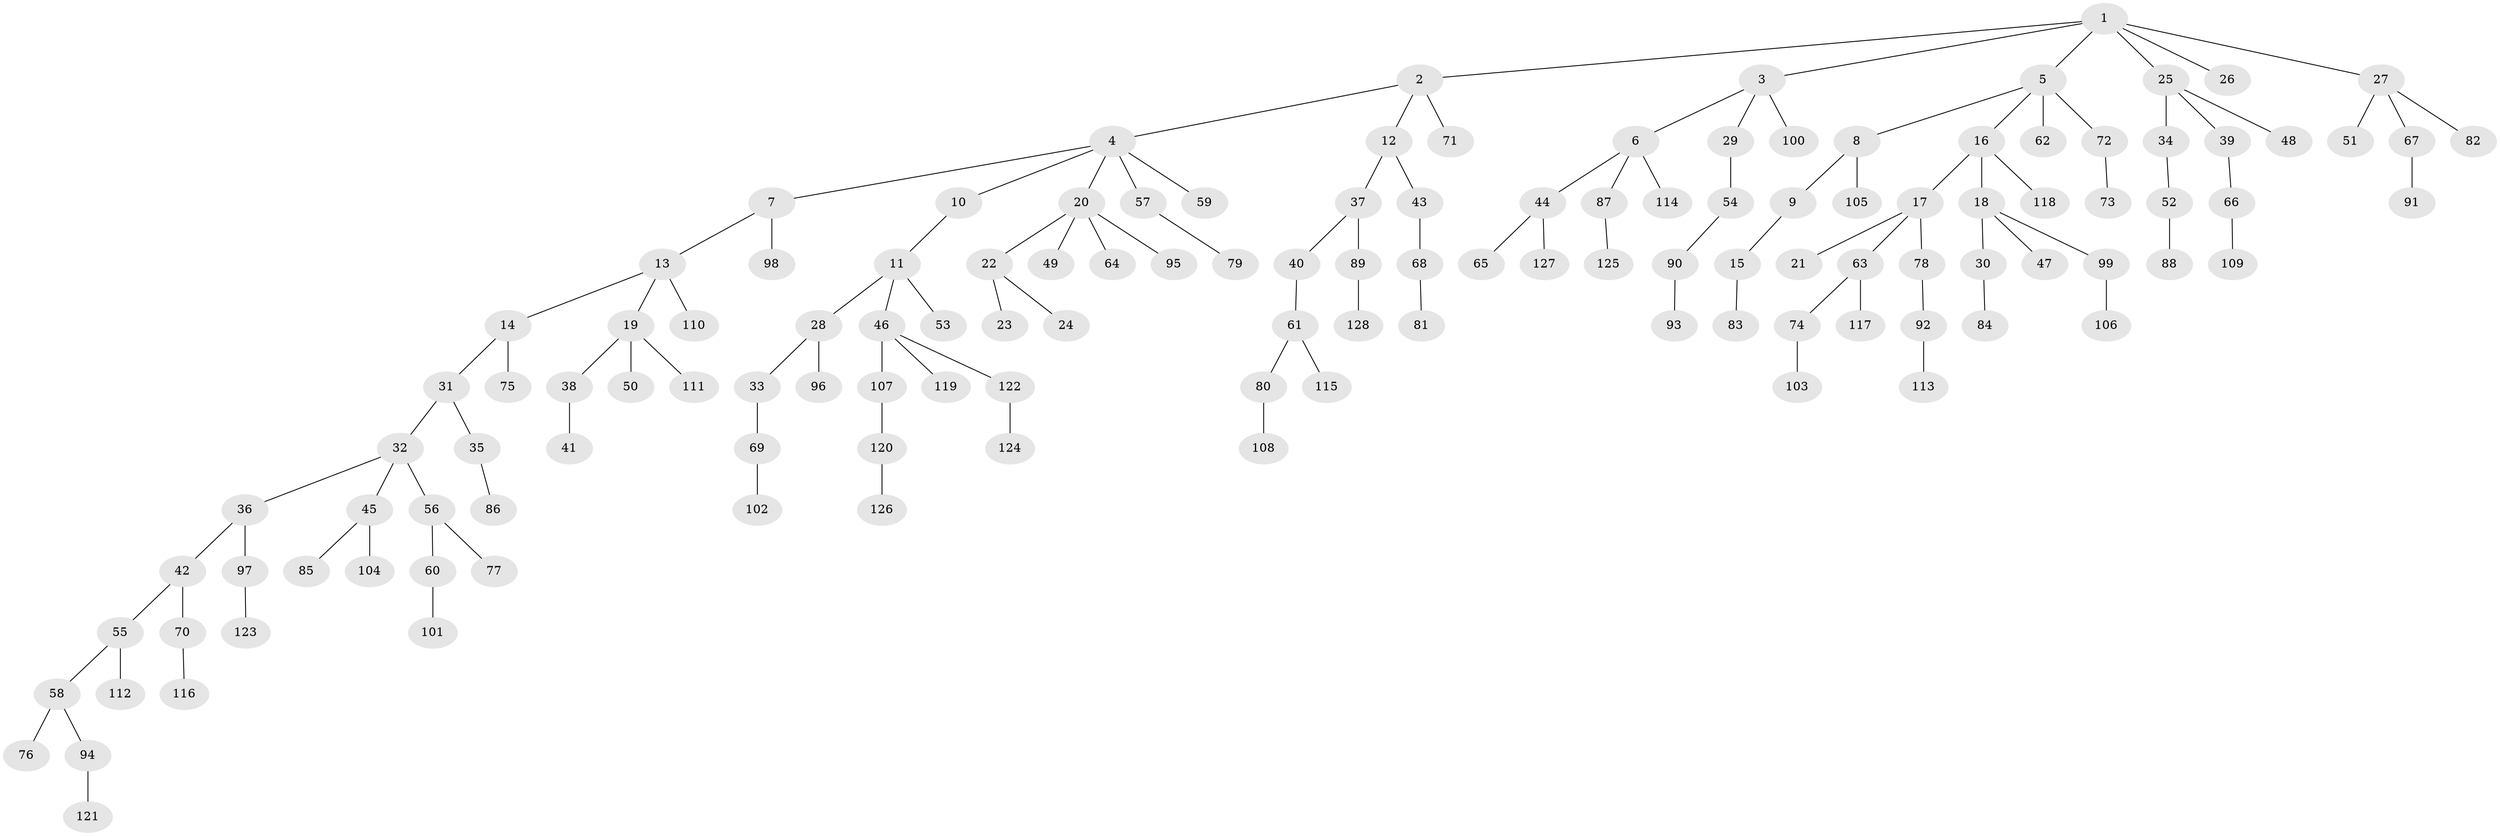 // coarse degree distribution, {8: 0.011764705882352941, 3: 0.10588235294117647, 6: 0.03529411764705882, 4: 0.047058823529411764, 2: 0.2235294117647059, 5: 0.03529411764705882, 1: 0.5411764705882353}
// Generated by graph-tools (version 1.1) at 2025/52/02/27/25 19:52:10]
// undirected, 128 vertices, 127 edges
graph export_dot {
graph [start="1"]
  node [color=gray90,style=filled];
  1;
  2;
  3;
  4;
  5;
  6;
  7;
  8;
  9;
  10;
  11;
  12;
  13;
  14;
  15;
  16;
  17;
  18;
  19;
  20;
  21;
  22;
  23;
  24;
  25;
  26;
  27;
  28;
  29;
  30;
  31;
  32;
  33;
  34;
  35;
  36;
  37;
  38;
  39;
  40;
  41;
  42;
  43;
  44;
  45;
  46;
  47;
  48;
  49;
  50;
  51;
  52;
  53;
  54;
  55;
  56;
  57;
  58;
  59;
  60;
  61;
  62;
  63;
  64;
  65;
  66;
  67;
  68;
  69;
  70;
  71;
  72;
  73;
  74;
  75;
  76;
  77;
  78;
  79;
  80;
  81;
  82;
  83;
  84;
  85;
  86;
  87;
  88;
  89;
  90;
  91;
  92;
  93;
  94;
  95;
  96;
  97;
  98;
  99;
  100;
  101;
  102;
  103;
  104;
  105;
  106;
  107;
  108;
  109;
  110;
  111;
  112;
  113;
  114;
  115;
  116;
  117;
  118;
  119;
  120;
  121;
  122;
  123;
  124;
  125;
  126;
  127;
  128;
  1 -- 2;
  1 -- 3;
  1 -- 5;
  1 -- 25;
  1 -- 26;
  1 -- 27;
  2 -- 4;
  2 -- 12;
  2 -- 71;
  3 -- 6;
  3 -- 29;
  3 -- 100;
  4 -- 7;
  4 -- 10;
  4 -- 20;
  4 -- 57;
  4 -- 59;
  5 -- 8;
  5 -- 16;
  5 -- 62;
  5 -- 72;
  6 -- 44;
  6 -- 87;
  6 -- 114;
  7 -- 13;
  7 -- 98;
  8 -- 9;
  8 -- 105;
  9 -- 15;
  10 -- 11;
  11 -- 28;
  11 -- 46;
  11 -- 53;
  12 -- 37;
  12 -- 43;
  13 -- 14;
  13 -- 19;
  13 -- 110;
  14 -- 31;
  14 -- 75;
  15 -- 83;
  16 -- 17;
  16 -- 18;
  16 -- 118;
  17 -- 21;
  17 -- 63;
  17 -- 78;
  18 -- 30;
  18 -- 47;
  18 -- 99;
  19 -- 38;
  19 -- 50;
  19 -- 111;
  20 -- 22;
  20 -- 49;
  20 -- 64;
  20 -- 95;
  22 -- 23;
  22 -- 24;
  25 -- 34;
  25 -- 39;
  25 -- 48;
  27 -- 51;
  27 -- 67;
  27 -- 82;
  28 -- 33;
  28 -- 96;
  29 -- 54;
  30 -- 84;
  31 -- 32;
  31 -- 35;
  32 -- 36;
  32 -- 45;
  32 -- 56;
  33 -- 69;
  34 -- 52;
  35 -- 86;
  36 -- 42;
  36 -- 97;
  37 -- 40;
  37 -- 89;
  38 -- 41;
  39 -- 66;
  40 -- 61;
  42 -- 55;
  42 -- 70;
  43 -- 68;
  44 -- 65;
  44 -- 127;
  45 -- 85;
  45 -- 104;
  46 -- 107;
  46 -- 119;
  46 -- 122;
  52 -- 88;
  54 -- 90;
  55 -- 58;
  55 -- 112;
  56 -- 60;
  56 -- 77;
  57 -- 79;
  58 -- 76;
  58 -- 94;
  60 -- 101;
  61 -- 80;
  61 -- 115;
  63 -- 74;
  63 -- 117;
  66 -- 109;
  67 -- 91;
  68 -- 81;
  69 -- 102;
  70 -- 116;
  72 -- 73;
  74 -- 103;
  78 -- 92;
  80 -- 108;
  87 -- 125;
  89 -- 128;
  90 -- 93;
  92 -- 113;
  94 -- 121;
  97 -- 123;
  99 -- 106;
  107 -- 120;
  120 -- 126;
  122 -- 124;
}
